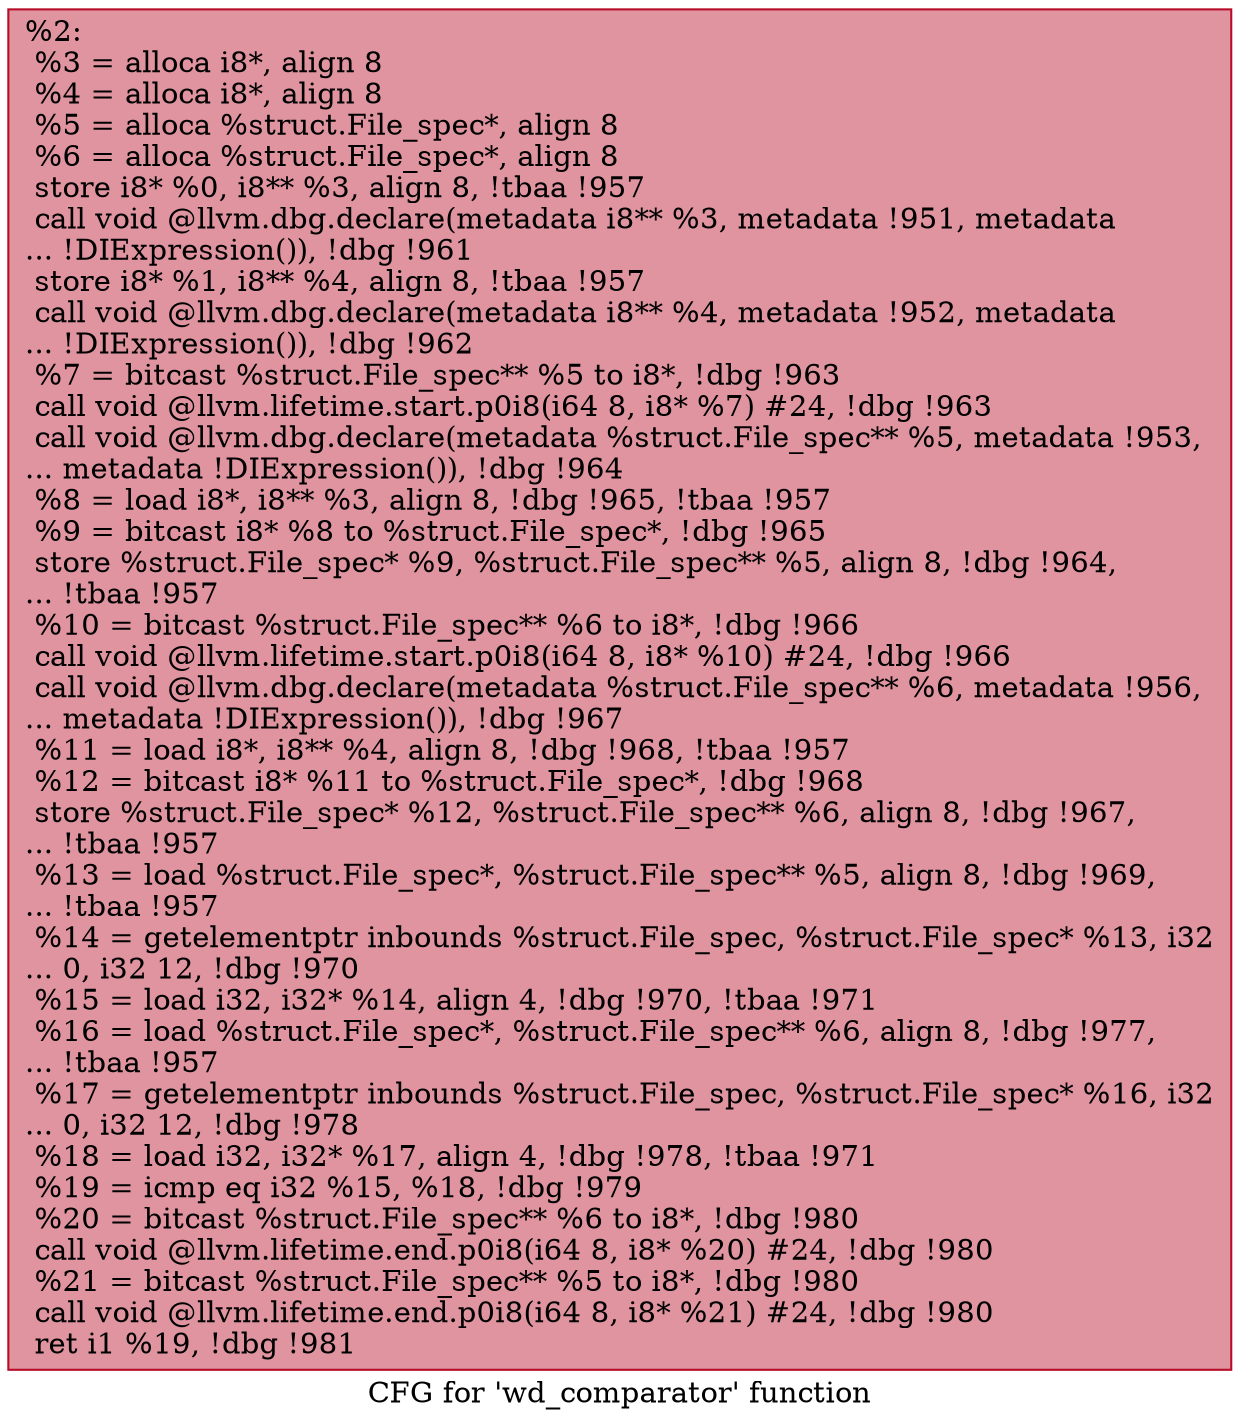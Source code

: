 digraph "CFG for 'wd_comparator' function" {
	label="CFG for 'wd_comparator' function";

	Node0x10c8560 [shape=record,color="#b70d28ff", style=filled, fillcolor="#b70d2870",label="{%2:\l  %3 = alloca i8*, align 8\l  %4 = alloca i8*, align 8\l  %5 = alloca %struct.File_spec*, align 8\l  %6 = alloca %struct.File_spec*, align 8\l  store i8* %0, i8** %3, align 8, !tbaa !957\l  call void @llvm.dbg.declare(metadata i8** %3, metadata !951, metadata\l... !DIExpression()), !dbg !961\l  store i8* %1, i8** %4, align 8, !tbaa !957\l  call void @llvm.dbg.declare(metadata i8** %4, metadata !952, metadata\l... !DIExpression()), !dbg !962\l  %7 = bitcast %struct.File_spec** %5 to i8*, !dbg !963\l  call void @llvm.lifetime.start.p0i8(i64 8, i8* %7) #24, !dbg !963\l  call void @llvm.dbg.declare(metadata %struct.File_spec** %5, metadata !953,\l... metadata !DIExpression()), !dbg !964\l  %8 = load i8*, i8** %3, align 8, !dbg !965, !tbaa !957\l  %9 = bitcast i8* %8 to %struct.File_spec*, !dbg !965\l  store %struct.File_spec* %9, %struct.File_spec** %5, align 8, !dbg !964,\l... !tbaa !957\l  %10 = bitcast %struct.File_spec** %6 to i8*, !dbg !966\l  call void @llvm.lifetime.start.p0i8(i64 8, i8* %10) #24, !dbg !966\l  call void @llvm.dbg.declare(metadata %struct.File_spec** %6, metadata !956,\l... metadata !DIExpression()), !dbg !967\l  %11 = load i8*, i8** %4, align 8, !dbg !968, !tbaa !957\l  %12 = bitcast i8* %11 to %struct.File_spec*, !dbg !968\l  store %struct.File_spec* %12, %struct.File_spec** %6, align 8, !dbg !967,\l... !tbaa !957\l  %13 = load %struct.File_spec*, %struct.File_spec** %5, align 8, !dbg !969,\l... !tbaa !957\l  %14 = getelementptr inbounds %struct.File_spec, %struct.File_spec* %13, i32\l... 0, i32 12, !dbg !970\l  %15 = load i32, i32* %14, align 4, !dbg !970, !tbaa !971\l  %16 = load %struct.File_spec*, %struct.File_spec** %6, align 8, !dbg !977,\l... !tbaa !957\l  %17 = getelementptr inbounds %struct.File_spec, %struct.File_spec* %16, i32\l... 0, i32 12, !dbg !978\l  %18 = load i32, i32* %17, align 4, !dbg !978, !tbaa !971\l  %19 = icmp eq i32 %15, %18, !dbg !979\l  %20 = bitcast %struct.File_spec** %6 to i8*, !dbg !980\l  call void @llvm.lifetime.end.p0i8(i64 8, i8* %20) #24, !dbg !980\l  %21 = bitcast %struct.File_spec** %5 to i8*, !dbg !980\l  call void @llvm.lifetime.end.p0i8(i64 8, i8* %21) #24, !dbg !980\l  ret i1 %19, !dbg !981\l}"];
}
